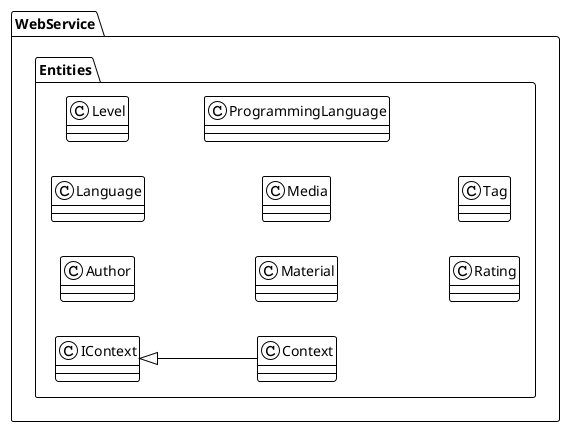@startuml
!theme plain
left to right direction
package WebService.Entities {
    class Author
    class Context
    class IContext
    class Language
    class Level
    class Material
    class Media
    class ProgrammingLanguage
    class Rating
    class Tag
}

IContext <|-- Context

@enduml